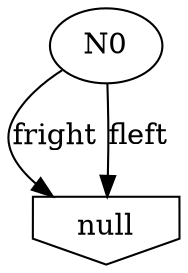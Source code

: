 digraph s0 {
	nodesep=.5; ordering=out;
	null [ shape = invhouse ];
	N0->null 	[ label = fright ];
	N0->null 	[ label = fleft ];
}
